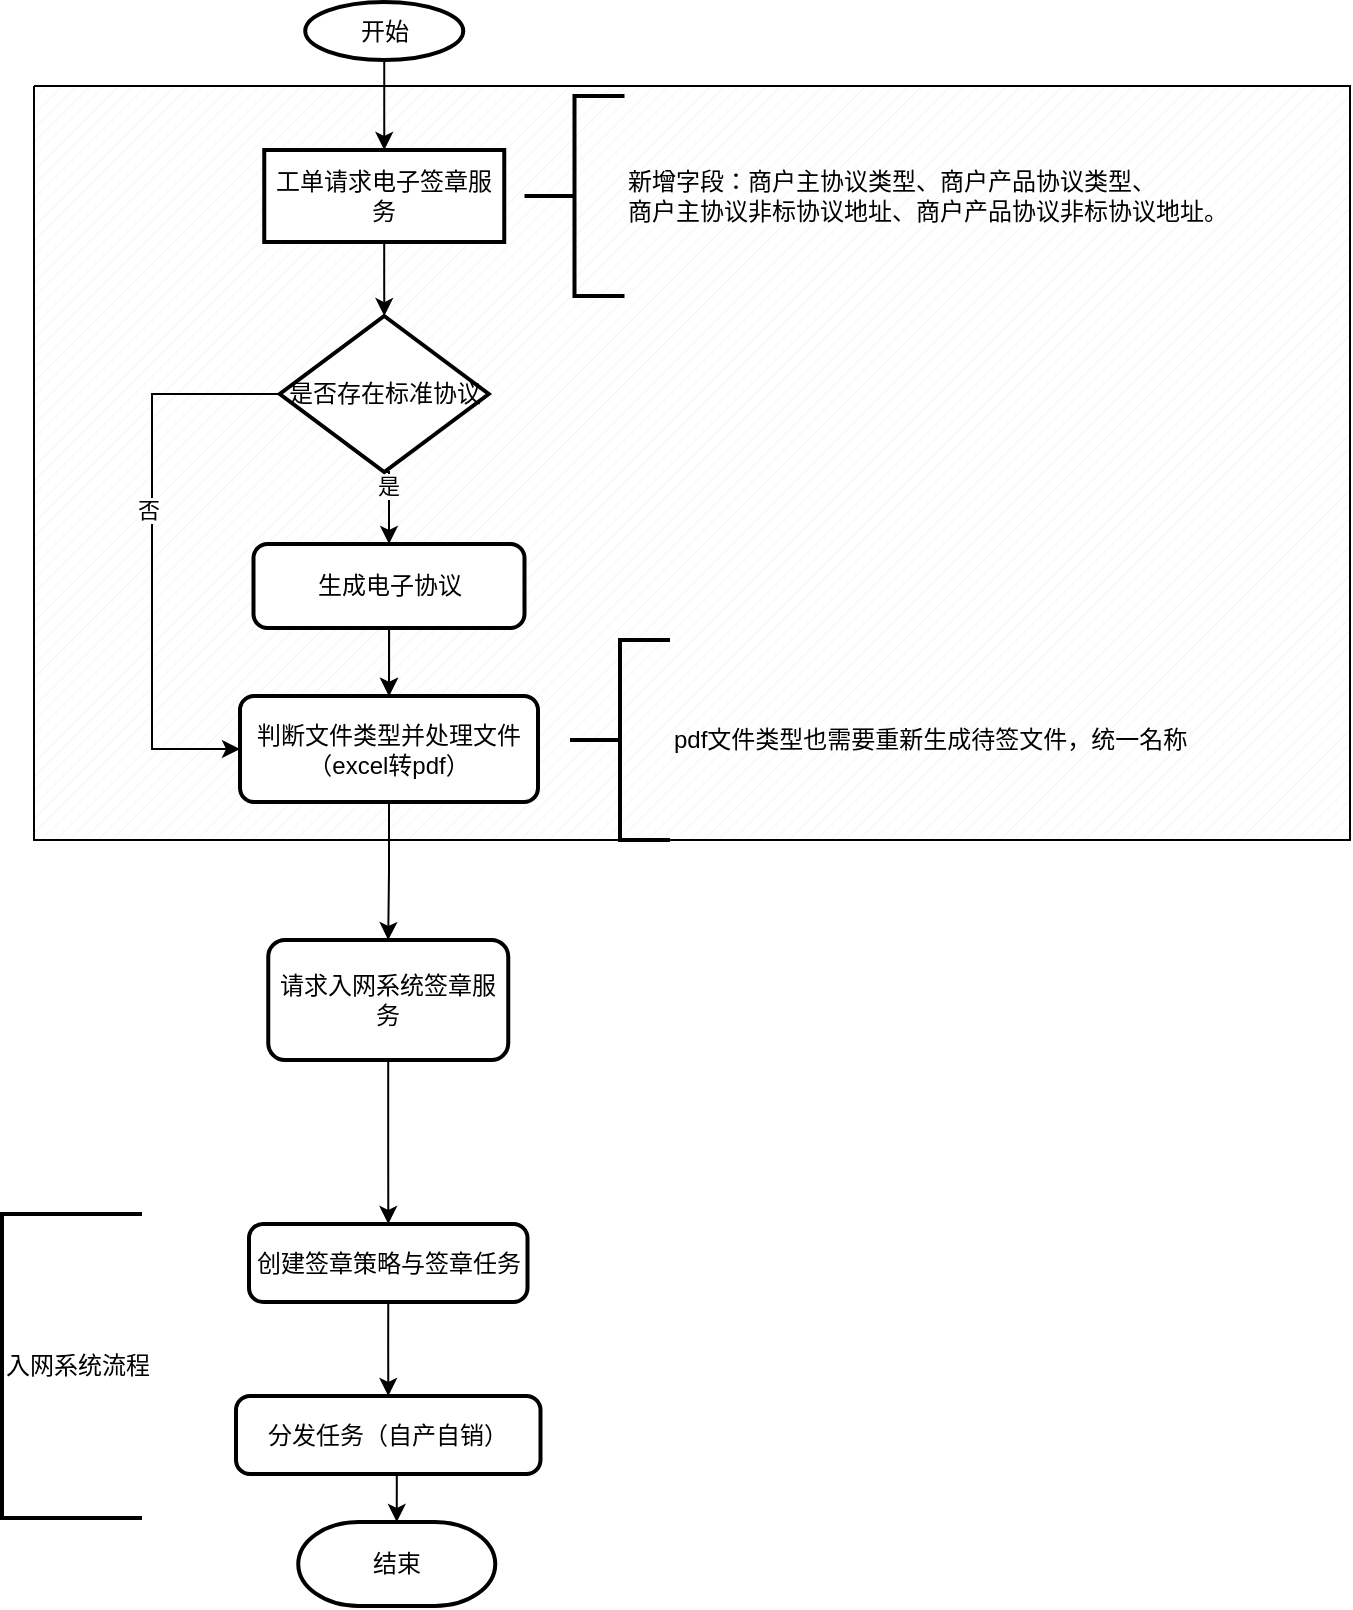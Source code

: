 <mxfile version="13.8.2" type="github" pages="4">
  <diagram id="dC7ERs_KsX7YRwyWf4bW" name="第 1 页">
    <mxGraphModel dx="1607" dy="1316" grid="0" gridSize="10" guides="1" tooltips="1" connect="1" arrows="1" fold="1" page="0" pageScale="1" pageWidth="827" pageHeight="1169" math="0" shadow="0">
      <root>
        <mxCell id="0" />
        <mxCell id="1" parent="0" />
        <mxCell id="N24s0KkjB6KvL7zULQtI-17" value="" style="verticalLabelPosition=bottom;verticalAlign=top;html=1;shape=mxgraph.basic.patternFillRect;fillStyle=diag;step=5;fillStrokeWidth=0.2;fillStrokeColor=#dddddd;" vertex="1" parent="1">
          <mxGeometry x="-699" y="-638" width="658" height="377" as="geometry" />
        </mxCell>
        <mxCell id="N24s0KkjB6KvL7zULQtI-2" value="" style="edgeStyle=orthogonalEdgeStyle;rounded=0;orthogonalLoop=1;jettySize=auto;html=1;" edge="1" parent="1" source="A9l2X-kPcxTULMuwRRGQ-14" target="N24s0KkjB6KvL7zULQtI-1">
          <mxGeometry relative="1" as="geometry" />
        </mxCell>
        <mxCell id="A9l2X-kPcxTULMuwRRGQ-14" value="开始" style="strokeWidth=2;html=1;shape=mxgraph.flowchart.start_1;whiteSpace=wrap;" parent="1" vertex="1">
          <mxGeometry x="-563.38" y="-680" width="79" height="29" as="geometry" />
        </mxCell>
        <mxCell id="L_tjVN0O0y1tqJSVjDKW-2" style="edgeStyle=orthogonalEdgeStyle;rounded=0;orthogonalLoop=1;jettySize=auto;html=1;exitX=0.5;exitY=1;exitDx=0;exitDy=0;entryX=0.5;entryY=0;entryDx=0;entryDy=0;" parent="1" source="A9l2X-kPcxTULMuwRRGQ-16" target="L_tjVN0O0y1tqJSVjDKW-3" edge="1">
          <mxGeometry relative="1" as="geometry">
            <mxPoint x="-521" y="-341" as="targetPoint" />
          </mxGeometry>
        </mxCell>
        <mxCell id="N24s0KkjB6KvL7zULQtI-11" value="" style="edgeStyle=orthogonalEdgeStyle;rounded=0;orthogonalLoop=1;jettySize=auto;html=1;" edge="1" parent="1" source="A9l2X-kPcxTULMuwRRGQ-16" target="L_tjVN0O0y1tqJSVjDKW-3">
          <mxGeometry relative="1" as="geometry" />
        </mxCell>
        <mxCell id="A9l2X-kPcxTULMuwRRGQ-16" value="生成电子协议" style="rounded=1;whiteSpace=wrap;html=1;absoluteArcSize=1;arcSize=14;strokeWidth=2;" parent="1" vertex="1">
          <mxGeometry x="-589.25" y="-409" width="135.5" height="42" as="geometry" />
        </mxCell>
        <mxCell id="7nhvElqyJF3Kpoltb5MO-14" style="edgeStyle=orthogonalEdgeStyle;rounded=0;orthogonalLoop=1;jettySize=auto;html=1;exitX=0.5;exitY=1;exitDx=0;exitDy=0;" parent="1" source="A9l2X-kPcxTULMuwRRGQ-19" target="7nhvElqyJF3Kpoltb5MO-7" edge="1">
          <mxGeometry relative="1" as="geometry">
            <mxPoint x="-517.3" y="-92" as="targetPoint" />
          </mxGeometry>
        </mxCell>
        <mxCell id="A9l2X-kPcxTULMuwRRGQ-19" value="创建签章策略与签章任务" style="rounded=1;whiteSpace=wrap;html=1;absoluteArcSize=1;arcSize=14;strokeWidth=2;" parent="1" vertex="1">
          <mxGeometry x="-591.5" y="-69" width="139.25" height="39" as="geometry" />
        </mxCell>
        <mxCell id="7nhvElqyJF3Kpoltb5MO-9" style="edgeStyle=orthogonalEdgeStyle;rounded=0;orthogonalLoop=1;jettySize=auto;html=1;exitX=0.5;exitY=1;exitDx=0;exitDy=0;entryX=0.5;entryY=0;entryDx=0;entryDy=0;entryPerimeter=0;" parent="1" source="7nhvElqyJF3Kpoltb5MO-7" target="7nhvElqyJF3Kpoltb5MO-2" edge="1">
          <mxGeometry relative="1" as="geometry" />
        </mxCell>
        <mxCell id="7nhvElqyJF3Kpoltb5MO-7" value="分发任务（自产自销）" style="rounded=1;whiteSpace=wrap;html=1;absoluteArcSize=1;arcSize=14;strokeWidth=2;" parent="1" vertex="1">
          <mxGeometry x="-598" y="17" width="152.25" height="39" as="geometry" />
        </mxCell>
        <mxCell id="7nhvElqyJF3Kpoltb5MO-2" value="结束" style="strokeWidth=2;html=1;shape=mxgraph.flowchart.terminator;whiteSpace=wrap;" parent="1" vertex="1">
          <mxGeometry x="-566.87" y="80" width="98.5" height="42" as="geometry" />
        </mxCell>
        <mxCell id="G9lqbyqdPklpJcWqyjPO-2" value="" style="edgeStyle=orthogonalEdgeStyle;rounded=0;orthogonalLoop=1;jettySize=auto;html=1;" edge="1" parent="1" source="L_tjVN0O0y1tqJSVjDKW-3" target="G9lqbyqdPklpJcWqyjPO-1">
          <mxGeometry relative="1" as="geometry" />
        </mxCell>
        <mxCell id="L_tjVN0O0y1tqJSVjDKW-3" value="判断文件类型并处理文件（excel转pdf）" style="rounded=1;whiteSpace=wrap;html=1;absoluteArcSize=1;arcSize=14;strokeWidth=2;" parent="1" vertex="1">
          <mxGeometry x="-596" y="-333" width="149" height="53" as="geometry" />
        </mxCell>
        <mxCell id="L_tjVN0O0y1tqJSVjDKW-5" value="入网系统流程" style="strokeWidth=2;html=1;shape=mxgraph.flowchart.annotation_1;align=left;pointerEvents=1;" parent="1" vertex="1">
          <mxGeometry x="-715" y="-74" width="70" height="152" as="geometry" />
        </mxCell>
        <mxCell id="N24s0KkjB6KvL7zULQtI-8" value="" style="edgeStyle=orthogonalEdgeStyle;rounded=0;orthogonalLoop=1;jettySize=auto;html=1;" edge="1" parent="1" source="N24s0KkjB6KvL7zULQtI-1" target="N24s0KkjB6KvL7zULQtI-7">
          <mxGeometry relative="1" as="geometry" />
        </mxCell>
        <mxCell id="N24s0KkjB6KvL7zULQtI-1" value="工单请求电子签章服务" style="whiteSpace=wrap;html=1;strokeWidth=2;" vertex="1" parent="1">
          <mxGeometry x="-583.88" y="-606" width="120" height="46" as="geometry" />
        </mxCell>
        <mxCell id="N24s0KkjB6KvL7zULQtI-3" value="新增字段：商户主协议类型、商户产品协议类型、&lt;br&gt;商户主协议非标协议地址、商户产品协议非标协议地址。" style="strokeWidth=2;html=1;shape=mxgraph.flowchart.annotation_2;align=left;labelPosition=right;pointerEvents=1;" vertex="1" parent="1">
          <mxGeometry x="-453.75" y="-633" width="50" height="100" as="geometry" />
        </mxCell>
        <mxCell id="N24s0KkjB6KvL7zULQtI-12" style="edgeStyle=orthogonalEdgeStyle;rounded=0;orthogonalLoop=1;jettySize=auto;html=1;exitX=0.5;exitY=1;exitDx=0;exitDy=0;entryX=0.5;entryY=0;entryDx=0;entryDy=0;" edge="1" parent="1" source="N24s0KkjB6KvL7zULQtI-7" target="A9l2X-kPcxTULMuwRRGQ-16">
          <mxGeometry relative="1" as="geometry" />
        </mxCell>
        <mxCell id="N24s0KkjB6KvL7zULQtI-13" value="是" style="edgeLabel;html=1;align=center;verticalAlign=middle;resizable=0;points=[];" vertex="1" connectable="0" parent="N24s0KkjB6KvL7zULQtI-12">
          <mxGeometry x="0.028" y="-10" relative="1" as="geometry">
            <mxPoint x="9" y="-10" as="offset" />
          </mxGeometry>
        </mxCell>
        <mxCell id="N24s0KkjB6KvL7zULQtI-14" style="edgeStyle=orthogonalEdgeStyle;rounded=0;orthogonalLoop=1;jettySize=auto;html=1;exitX=0;exitY=0.5;exitDx=0;exitDy=0;entryX=0;entryY=0.5;entryDx=0;entryDy=0;" edge="1" parent="1" source="N24s0KkjB6KvL7zULQtI-7" target="L_tjVN0O0y1tqJSVjDKW-3">
          <mxGeometry relative="1" as="geometry">
            <Array as="points">
              <mxPoint x="-640" y="-484" />
              <mxPoint x="-640" y="-306" />
            </Array>
          </mxGeometry>
        </mxCell>
        <mxCell id="N24s0KkjB6KvL7zULQtI-15" value="否" style="edgeLabel;html=1;align=center;verticalAlign=middle;resizable=0;points=[];" vertex="1" connectable="0" parent="N24s0KkjB6KvL7zULQtI-14">
          <mxGeometry x="-0.15" y="-2" relative="1" as="geometry">
            <mxPoint as="offset" />
          </mxGeometry>
        </mxCell>
        <mxCell id="N24s0KkjB6KvL7zULQtI-7" value="是否存在标准协议" style="rhombus;whiteSpace=wrap;html=1;strokeWidth=2;" vertex="1" parent="1">
          <mxGeometry x="-576.13" y="-523" width="104.5" height="78" as="geometry" />
        </mxCell>
        <mxCell id="G9lqbyqdPklpJcWqyjPO-3" value="" style="edgeStyle=orthogonalEdgeStyle;rounded=0;orthogonalLoop=1;jettySize=auto;html=1;" edge="1" parent="1" source="G9lqbyqdPklpJcWqyjPO-1" target="A9l2X-kPcxTULMuwRRGQ-19">
          <mxGeometry relative="1" as="geometry" />
        </mxCell>
        <mxCell id="G9lqbyqdPklpJcWqyjPO-1" value="&lt;span&gt;请求入网系统签章服务&lt;/span&gt;" style="whiteSpace=wrap;html=1;rounded=1;strokeWidth=2;arcSize=14;" vertex="1" parent="1">
          <mxGeometry x="-581.87" y="-211" width="120" height="60" as="geometry" />
        </mxCell>
        <mxCell id="bTAx-vswk47IbSWi_Qh7-1" value="pdf文件类型也需要重新生成待签文件，统一名称" style="strokeWidth=2;html=1;shape=mxgraph.flowchart.annotation_2;align=left;labelPosition=right;pointerEvents=1;" vertex="1" parent="1">
          <mxGeometry x="-431" y="-361" width="50" height="100" as="geometry" />
        </mxCell>
      </root>
    </mxGraphModel>
  </diagram>
  <diagram id="HSTl8rCPqUUUAMuSzrUK" name="第 2 页">
    <mxGraphModel dx="1607" dy="916" grid="0" gridSize="10" guides="1" tooltips="1" connect="1" arrows="1" fold="1" page="0" pageScale="1" pageWidth="827" pageHeight="1169" math="0" shadow="0">
      <root>
        <mxCell id="5hIjUUMDCdC22Jssn7QL-0" />
        <mxCell id="5hIjUUMDCdC22Jssn7QL-1" parent="5hIjUUMDCdC22Jssn7QL-0" />
        <mxCell id="xArho4_yJg9167rC3D17-4" value="" style="edgeStyle=orthogonalEdgeStyle;rounded=0;orthogonalLoop=1;jettySize=auto;html=1;" parent="5hIjUUMDCdC22Jssn7QL-1" source="HGVK_I1m-pccEnRoOs7e-0" target="xArho4_yJg9167rC3D17-3" edge="1">
          <mxGeometry relative="1" as="geometry" />
        </mxCell>
        <mxCell id="HGVK_I1m-pccEnRoOs7e-0" value="接收任务回调" style="rounded=1;whiteSpace=wrap;html=1;absoluteArcSize=1;arcSize=14;strokeWidth=2;" parent="5hIjUUMDCdC22Jssn7QL-1" vertex="1">
          <mxGeometry x="-588.75" y="-136" width="134.5" height="34" as="geometry" />
        </mxCell>
        <mxCell id="xArho4_yJg9167rC3D17-6" value="" style="edgeStyle=orthogonalEdgeStyle;rounded=0;orthogonalLoop=1;jettySize=auto;html=1;" parent="5hIjUUMDCdC22Jssn7QL-1" source="xArho4_yJg9167rC3D17-3" target="xArho4_yJg9167rC3D17-5" edge="1">
          <mxGeometry relative="1" as="geometry" />
        </mxCell>
        <mxCell id="xArho4_yJg9167rC3D17-3" value="处理图片转为PDF" style="rounded=1;whiteSpace=wrap;html=1;absoluteArcSize=1;arcSize=14;strokeWidth=2;" parent="5hIjUUMDCdC22Jssn7QL-1" vertex="1">
          <mxGeometry x="-588.75" y="-83" width="134.5" height="34" as="geometry" />
        </mxCell>
        <mxCell id="xArho4_yJg9167rC3D17-10" style="edgeStyle=orthogonalEdgeStyle;rounded=0;orthogonalLoop=1;jettySize=auto;html=1;exitX=0.5;exitY=1;exitDx=0;exitDy=0;entryX=0.5;entryY=0;entryDx=0;entryDy=0;entryPerimeter=0;" parent="5hIjUUMDCdC22Jssn7QL-1" source="xArho4_yJg9167rC3D17-5" target="xArho4_yJg9167rC3D17-9" edge="1">
          <mxGeometry relative="1" as="geometry" />
        </mxCell>
        <mxCell id="xArho4_yJg9167rC3D17-5" value="发起电子签章" style="rounded=1;whiteSpace=wrap;html=1;absoluteArcSize=1;arcSize=14;strokeWidth=2;" parent="5hIjUUMDCdC22Jssn7QL-1" vertex="1">
          <mxGeometry x="-588.75" y="-32" width="134.5" height="34" as="geometry" />
        </mxCell>
        <mxCell id="xArho4_yJg9167rC3D17-15" style="edgeStyle=orthogonalEdgeStyle;rounded=0;orthogonalLoop=1;jettySize=auto;html=1;exitX=0.5;exitY=1;exitDx=0;exitDy=0;entryX=0.5;entryY=0;entryDx=0;entryDy=0;entryPerimeter=0;" parent="5hIjUUMDCdC22Jssn7QL-1" source="HGVK_I1m-pccEnRoOs7e-2" target="HGVK_I1m-pccEnRoOs7e-7" edge="1">
          <mxGeometry relative="1" as="geometry" />
        </mxCell>
        <mxCell id="HGVK_I1m-pccEnRoOs7e-2" value="通知商户进行签章" style="rounded=1;whiteSpace=wrap;html=1;absoluteArcSize=1;arcSize=14;strokeWidth=2;" parent="5hIjUUMDCdC22Jssn7QL-1" vertex="1">
          <mxGeometry x="-585.75" y="179" width="123.5" height="34" as="geometry" />
        </mxCell>
        <mxCell id="HGVK_I1m-pccEnRoOs7e-7" value="结束" style="strokeWidth=2;html=1;shape=mxgraph.flowchart.terminator;whiteSpace=wrap;" parent="5hIjUUMDCdC22Jssn7QL-1" vertex="1">
          <mxGeometry x="-564.62" y="252" width="80.49" height="34" as="geometry" />
        </mxCell>
        <mxCell id="xArho4_yJg9167rC3D17-1" style="edgeStyle=orthogonalEdgeStyle;rounded=0;orthogonalLoop=1;jettySize=auto;html=1;exitX=0.5;exitY=1;exitDx=0;exitDy=0;exitPerimeter=0;entryX=0.5;entryY=0;entryDx=0;entryDy=0;" parent="5hIjUUMDCdC22Jssn7QL-1" source="xArho4_yJg9167rC3D17-0" target="HGVK_I1m-pccEnRoOs7e-0" edge="1">
          <mxGeometry relative="1" as="geometry" />
        </mxCell>
        <mxCell id="xArho4_yJg9167rC3D17-0" value="开始" style="strokeWidth=2;html=1;shape=mxgraph.flowchart.start_1;whiteSpace=wrap;" parent="5hIjUUMDCdC22Jssn7QL-1" vertex="1">
          <mxGeometry x="-574" y="-226" width="100" height="60" as="geometry" />
        </mxCell>
        <mxCell id="xArho4_yJg9167rC3D17-11" style="edgeStyle=orthogonalEdgeStyle;rounded=0;orthogonalLoop=1;jettySize=auto;html=1;exitX=0.5;exitY=1;exitDx=0;exitDy=0;exitPerimeter=0;entryX=0.5;entryY=0;entryDx=0;entryDy=0;" parent="5hIjUUMDCdC22Jssn7QL-1" source="xArho4_yJg9167rC3D17-9" target="HGVK_I1m-pccEnRoOs7e-2" edge="1">
          <mxGeometry relative="1" as="geometry" />
        </mxCell>
        <mxCell id="xArho4_yJg9167rC3D17-12" value="是" style="edgeLabel;html=1;align=center;verticalAlign=middle;resizable=0;points=[];" parent="xArho4_yJg9167rC3D17-11" vertex="1" connectable="0">
          <mxGeometry x="-0.179" relative="1" as="geometry">
            <mxPoint as="offset" />
          </mxGeometry>
        </mxCell>
        <mxCell id="xArho4_yJg9167rC3D17-13" style="edgeStyle=orthogonalEdgeStyle;rounded=0;orthogonalLoop=1;jettySize=auto;html=1;entryX=1;entryY=0.5;entryDx=0;entryDy=0;entryPerimeter=0;" parent="5hIjUUMDCdC22Jssn7QL-1" source="xArho4_yJg9167rC3D17-9" target="HGVK_I1m-pccEnRoOs7e-7" edge="1">
          <mxGeometry relative="1" as="geometry">
            <Array as="points">
              <mxPoint x="-392" y="80" />
              <mxPoint x="-392" y="269" />
            </Array>
          </mxGeometry>
        </mxCell>
        <mxCell id="xArho4_yJg9167rC3D17-14" value="否" style="edgeLabel;html=1;align=center;verticalAlign=middle;resizable=0;points=[];" parent="xArho4_yJg9167rC3D17-13" vertex="1" connectable="0">
          <mxGeometry x="-0.229" y="-1" relative="1" as="geometry">
            <mxPoint y="1" as="offset" />
          </mxGeometry>
        </mxCell>
        <mxCell id="xArho4_yJg9167rC3D17-9" value="校验是否所有信息均发送到电子签章" style="strokeWidth=2;html=1;shape=mxgraph.flowchart.decision;whiteSpace=wrap;" parent="5hIjUUMDCdC22Jssn7QL-1" vertex="1">
          <mxGeometry x="-636.75" y="19" width="224.75" height="121" as="geometry" />
        </mxCell>
        <mxCell id="oLNZdMQnflppRLUzRSQl-0" value="入网系统处理" style="strokeWidth=2;html=1;shape=mxgraph.flowchart.annotation_1;align=left;pointerEvents=1;" parent="5hIjUUMDCdC22Jssn7QL-1" vertex="1">
          <mxGeometry x="-786" y="-189" width="68" height="470" as="geometry" />
        </mxCell>
      </root>
    </mxGraphModel>
  </diagram>
  <diagram id="urYMugdTOw1wgWeMGJ8X" name="第 3 页">
    <mxGraphModel dx="807" dy="516" grid="0" gridSize="10" guides="1" tooltips="1" connect="1" arrows="1" fold="1" page="0" pageScale="1" pageWidth="827" pageHeight="1169" math="0" shadow="0">
      <root>
        <mxCell id="bFEGX2ZAS9HwVzrHLtPh-0" />
        <mxCell id="bFEGX2ZAS9HwVzrHLtPh-1" parent="bFEGX2ZAS9HwVzrHLtPh-0" />
        <mxCell id="bFEGX2ZAS9HwVzrHLtPh-4" value="" style="edgeStyle=orthogonalEdgeStyle;rounded=0;orthogonalLoop=1;jettySize=auto;html=1;entryX=0.5;entryY=0;entryDx=0;entryDy=0;" parent="bFEGX2ZAS9HwVzrHLtPh-1" source="bFEGX2ZAS9HwVzrHLtPh-2" target="bFEGX2ZAS9HwVzrHLtPh-5" edge="1">
          <mxGeometry relative="1" as="geometry">
            <mxPoint x="401" y="175" as="targetPoint" />
          </mxGeometry>
        </mxCell>
        <mxCell id="bFEGX2ZAS9HwVzrHLtPh-2" value="开始" style="strokeWidth=2;html=1;shape=mxgraph.flowchart.start_1;whiteSpace=wrap;" parent="bFEGX2ZAS9HwVzrHLtPh-1" vertex="1">
          <mxGeometry x="349" y="27" width="100" height="60" as="geometry" />
        </mxCell>
        <mxCell id="bFEGX2ZAS9HwVzrHLtPh-6" style="edgeStyle=orthogonalEdgeStyle;rounded=0;orthogonalLoop=1;jettySize=auto;html=1;exitX=0.5;exitY=1;exitDx=0;exitDy=0;entryX=0.5;entryY=0;entryDx=0;entryDy=0;entryPerimeter=0;" parent="bFEGX2ZAS9HwVzrHLtPh-1" source="bFEGX2ZAS9HwVzrHLtPh-5" target="bFEGX2ZAS9HwVzrHLtPh-7" edge="1">
          <mxGeometry relative="1" as="geometry">
            <mxPoint x="399" y="196" as="targetPoint" />
          </mxGeometry>
        </mxCell>
        <mxCell id="bFEGX2ZAS9HwVzrHLtPh-5" value="接受电子签章任务回调" style="rounded=1;whiteSpace=wrap;html=1;absoluteArcSize=1;arcSize=14;strokeWidth=2;" parent="bFEGX2ZAS9HwVzrHLtPh-1" vertex="1">
          <mxGeometry x="314" y="115" width="169" height="49" as="geometry" />
        </mxCell>
        <mxCell id="bFEGX2ZAS9HwVzrHLtPh-14" style="edgeStyle=orthogonalEdgeStyle;rounded=0;orthogonalLoop=1;jettySize=auto;html=1;entryX=1;entryY=0.5;entryDx=0;entryDy=0;entryPerimeter=0;" parent="bFEGX2ZAS9HwVzrHLtPh-1" source="bFEGX2ZAS9HwVzrHLtPh-7" target="bFEGX2ZAS9HwVzrHLtPh-12" edge="1">
          <mxGeometry relative="1" as="geometry">
            <Array as="points">
              <mxPoint x="523" y="225" />
              <mxPoint x="523" y="570" />
            </Array>
          </mxGeometry>
        </mxCell>
        <mxCell id="bFEGX2ZAS9HwVzrHLtPh-16" value="否" style="edgeLabel;html=1;align=center;verticalAlign=middle;resizable=0;points=[];" parent="bFEGX2ZAS9HwVzrHLtPh-14" vertex="1" connectable="0">
          <mxGeometry x="-0.322" relative="1" as="geometry">
            <mxPoint as="offset" />
          </mxGeometry>
        </mxCell>
        <mxCell id="vsISfAW7cuweR3wvBt5o-0" style="edgeStyle=orthogonalEdgeStyle;rounded=0;orthogonalLoop=1;jettySize=auto;html=1;exitX=0.5;exitY=1;exitDx=0;exitDy=0;exitPerimeter=0;entryX=0.5;entryY=0;entryDx=0;entryDy=0;" parent="bFEGX2ZAS9HwVzrHLtPh-1" source="bFEGX2ZAS9HwVzrHLtPh-7" target="vsISfAW7cuweR3wvBt5o-1" edge="1">
          <mxGeometry relative="1" as="geometry">
            <mxPoint x="401" y="291" as="targetPoint" />
          </mxGeometry>
        </mxCell>
        <mxCell id="vsISfAW7cuweR3wvBt5o-2" value="是" style="edgeLabel;html=1;align=center;verticalAlign=middle;resizable=0;points=[];" parent="vsISfAW7cuweR3wvBt5o-0" vertex="1" connectable="0">
          <mxGeometry x="-0.5" relative="1" as="geometry">
            <mxPoint as="offset" />
          </mxGeometry>
        </mxCell>
        <mxCell id="bFEGX2ZAS9HwVzrHLtPh-7" value="是否所有文件都已签署" style="strokeWidth=2;html=1;shape=mxgraph.flowchart.decision;whiteSpace=wrap;" parent="bFEGX2ZAS9HwVzrHLtPh-1" vertex="1">
          <mxGeometry x="298.75" y="184" width="204.25" height="81" as="geometry" />
        </mxCell>
        <mxCell id="vsISfAW7cuweR3wvBt5o-7" style="edgeStyle=orthogonalEdgeStyle;rounded=0;orthogonalLoop=1;jettySize=auto;html=1;exitX=0.5;exitY=1;exitDx=0;exitDy=0;" parent="bFEGX2ZAS9HwVzrHLtPh-1" source="bFEGX2ZAS9HwVzrHLtPh-9" target="vsISfAW7cuweR3wvBt5o-8" edge="1">
          <mxGeometry relative="1" as="geometry">
            <mxPoint x="401" y="448" as="targetPoint" />
          </mxGeometry>
        </mxCell>
        <mxCell id="bFEGX2ZAS9HwVzrHLtPh-9" value="通知业务管理系统" style="rounded=1;whiteSpace=wrap;html=1;absoluteArcSize=1;arcSize=14;strokeWidth=2;" parent="bFEGX2ZAS9HwVzrHLtPh-1" vertex="1">
          <mxGeometry x="352.88" y="375" width="96" height="46" as="geometry" />
        </mxCell>
        <mxCell id="bFEGX2ZAS9HwVzrHLtPh-12" value="结束" style="strokeWidth=2;html=1;shape=mxgraph.flowchart.terminator;whiteSpace=wrap;" parent="bFEGX2ZAS9HwVzrHLtPh-1" vertex="1">
          <mxGeometry x="350.88" y="540" width="100" height="60" as="geometry" />
        </mxCell>
        <mxCell id="vsISfAW7cuweR3wvBt5o-3" style="edgeStyle=orthogonalEdgeStyle;rounded=0;orthogonalLoop=1;jettySize=auto;html=1;exitX=0.5;exitY=1;exitDx=0;exitDy=0;entryX=0.5;entryY=0;entryDx=0;entryDy=0;" parent="bFEGX2ZAS9HwVzrHLtPh-1" source="vsISfAW7cuweR3wvBt5o-1" target="bFEGX2ZAS9HwVzrHLtPh-9" edge="1">
          <mxGeometry relative="1" as="geometry" />
        </mxCell>
        <mxCell id="vsISfAW7cuweR3wvBt5o-1" value="通知商户" style="rounded=1;whiteSpace=wrap;html=1;absoluteArcSize=1;arcSize=14;strokeWidth=2;" parent="bFEGX2ZAS9HwVzrHLtPh-1" vertex="1">
          <mxGeometry x="343.5" y="297" width="115" height="43" as="geometry" />
        </mxCell>
        <mxCell id="vsISfAW7cuweR3wvBt5o-6" value="入网系统流程" style="strokeWidth=2;html=1;shape=mxgraph.flowchart.annotation_1;align=left;pointerEvents=1;" parent="bFEGX2ZAS9HwVzrHLtPh-1" vertex="1">
          <mxGeometry x="211.75" y="117" width="87" height="308" as="geometry" />
        </mxCell>
        <mxCell id="vsISfAW7cuweR3wvBt5o-9" style="edgeStyle=orthogonalEdgeStyle;rounded=0;orthogonalLoop=1;jettySize=auto;html=1;exitX=0.5;exitY=1;exitDx=0;exitDy=0;" parent="bFEGX2ZAS9HwVzrHLtPh-1" source="vsISfAW7cuweR3wvBt5o-8" target="bFEGX2ZAS9HwVzrHLtPh-12" edge="1">
          <mxGeometry relative="1" as="geometry" />
        </mxCell>
        <mxCell id="vsISfAW7cuweR3wvBt5o-8" value="业务管理系统激活工单系统" style="rounded=1;whiteSpace=wrap;html=1;absoluteArcSize=1;arcSize=14;strokeWidth=2;" parent="bFEGX2ZAS9HwVzrHLtPh-1" vertex="1">
          <mxGeometry x="351" y="457" width="98" height="34" as="geometry" />
        </mxCell>
        <mxCell id="vsISfAW7cuweR3wvBt5o-10" value="业务管理系统流程" style="strokeWidth=2;html=1;shape=mxgraph.flowchart.annotation_1;align=left;pointerEvents=1;" parent="bFEGX2ZAS9HwVzrHLtPh-1" vertex="1">
          <mxGeometry x="211.75" y="450" width="57" height="59" as="geometry" />
        </mxCell>
      </root>
    </mxGraphModel>
  </diagram>
  <diagram id="DFvq430_VK5fGlHuHcsA" name="第 4 页">
    <mxGraphModel dx="807" dy="516" grid="1" gridSize="10" guides="1" tooltips="1" connect="1" arrows="1" fold="1" page="1" pageScale="1" pageWidth="827" pageHeight="1169" math="0" shadow="0">
      <root>
        <mxCell id="x7Q1K-Qua_We4emeSfi--0" />
        <mxCell id="x7Q1K-Qua_We4emeSfi--1" parent="x7Q1K-Qua_We4emeSfi--0" />
        <mxCell id="scxnTMkl6nBXfbAguXaJ-2" value="" style="edgeStyle=orthogonalEdgeStyle;rounded=0;orthogonalLoop=1;jettySize=auto;html=1;" edge="1" parent="x7Q1K-Qua_We4emeSfi--1" source="scxnTMkl6nBXfbAguXaJ-0" target="scxnTMkl6nBXfbAguXaJ-1">
          <mxGeometry relative="1" as="geometry" />
        </mxCell>
        <mxCell id="scxnTMkl6nBXfbAguXaJ-0" value="开始" style="strokeWidth=2;html=1;shape=mxgraph.flowchart.start_1;whiteSpace=wrap;" vertex="1" parent="x7Q1K-Qua_We4emeSfi--1">
          <mxGeometry x="320" y="40" width="100" height="60" as="geometry" />
        </mxCell>
        <mxCell id="scxnTMkl6nBXfbAguXaJ-4" value="" style="edgeStyle=orthogonalEdgeStyle;rounded=0;orthogonalLoop=1;jettySize=auto;html=1;" edge="1" parent="x7Q1K-Qua_We4emeSfi--1" source="scxnTMkl6nBXfbAguXaJ-1" target="scxnTMkl6nBXfbAguXaJ-3">
          <mxGeometry relative="1" as="geometry" />
        </mxCell>
        <mxCell id="scxnTMkl6nBXfbAguXaJ-1" value="接收入网电子签章成功后的回调" style="whiteSpace=wrap;html=1;strokeWidth=2;" vertex="1" parent="x7Q1K-Qua_We4emeSfi--1">
          <mxGeometry x="310" y="130" width="120" height="60" as="geometry" />
        </mxCell>
        <mxCell id="JfiCN1zu837a3bmqX-Kw-1" value="" style="edgeStyle=orthogonalEdgeStyle;rounded=0;orthogonalLoop=1;jettySize=auto;html=1;" edge="1" parent="x7Q1K-Qua_We4emeSfi--1" source="scxnTMkl6nBXfbAguXaJ-3" target="JfiCN1zu837a3bmqX-Kw-0">
          <mxGeometry relative="1" as="geometry" />
        </mxCell>
        <mxCell id="scxnTMkl6nBXfbAguXaJ-3" value="处理已签章url，组装参数" style="whiteSpace=wrap;html=1;strokeWidth=2;" vertex="1" parent="x7Q1K-Qua_We4emeSfi--1">
          <mxGeometry x="310" y="220" width="120" height="60" as="geometry" />
        </mxCell>
        <mxCell id="JfiCN1zu837a3bmqX-Kw-3" value="" style="edgeStyle=orthogonalEdgeStyle;rounded=0;orthogonalLoop=1;jettySize=auto;html=1;" edge="1" parent="x7Q1K-Qua_We4emeSfi--1" source="JfiCN1zu837a3bmqX-Kw-0" target="JfiCN1zu837a3bmqX-Kw-2">
          <mxGeometry relative="1" as="geometry" />
        </mxCell>
        <mxCell id="JfiCN1zu837a3bmqX-Kw-0" value="唤醒工单" style="whiteSpace=wrap;html=1;strokeWidth=2;" vertex="1" parent="x7Q1K-Qua_We4emeSfi--1">
          <mxGeometry x="310" y="310" width="120" height="60" as="geometry" />
        </mxCell>
        <mxCell id="JfiCN1zu837a3bmqX-Kw-2" value="结束" style="ellipse;whiteSpace=wrap;html=1;strokeWidth=2;" vertex="1" parent="x7Q1K-Qua_We4emeSfi--1">
          <mxGeometry x="310" y="400" width="120" height="80" as="geometry" />
        </mxCell>
      </root>
    </mxGraphModel>
  </diagram>
</mxfile>

